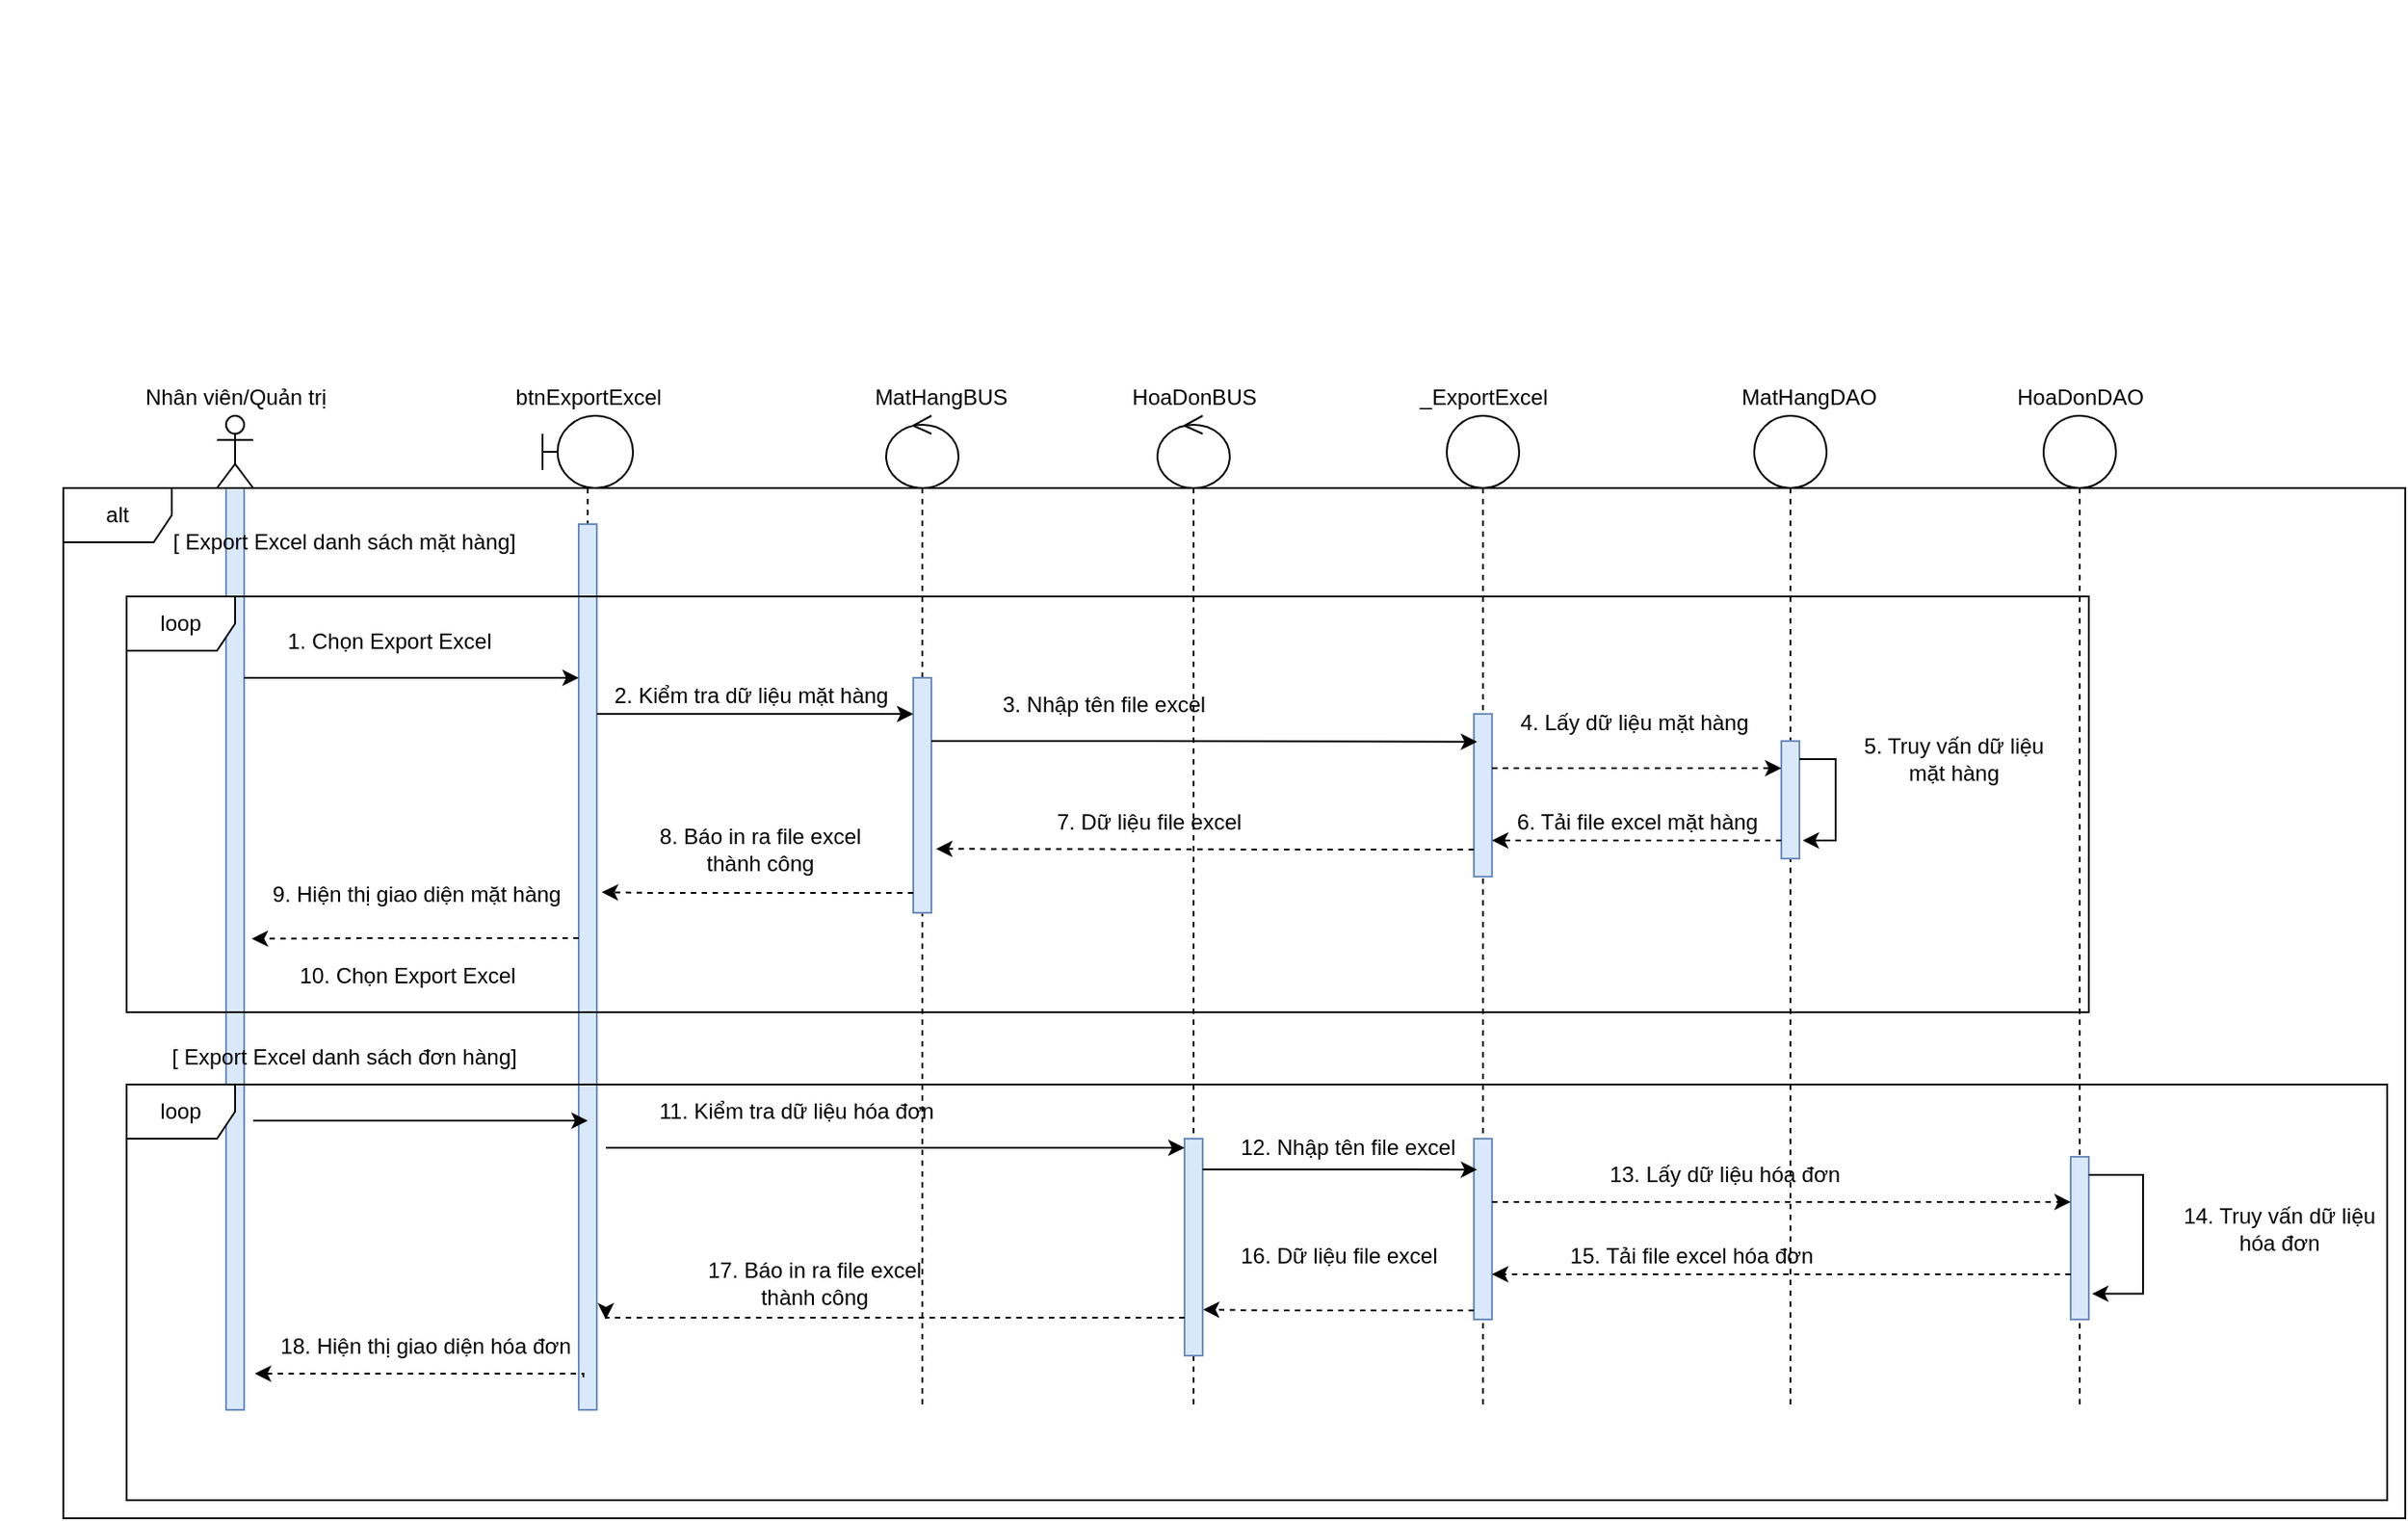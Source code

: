<mxfile version="20.3.0" type="device"><diagram id="u0hKsZXPfIuquh2E1AJ1" name="Page-1"><mxGraphModel dx="1483" dy="926" grid="1" gridSize="10" guides="1" tooltips="1" connect="1" arrows="1" fold="1" page="1" pageScale="1" pageWidth="850" pageHeight="1100" math="0" shadow="0"><root><mxCell id="0"/><mxCell id="1" parent="0"/><mxCell id="pRtw61TDTWOGneY2pAEU-13" value="" style="shape=umlLifeline;participant=umlActor;perimeter=lifelinePerimeter;whiteSpace=wrap;html=1;container=1;collapsible=0;recursiveResize=0;verticalAlign=top;spacingTop=36;outlineConnect=0;" parent="1" vertex="1"><mxGeometry x="130" y="280" width="20" height="550" as="geometry"/></mxCell><mxCell id="pRtw61TDTWOGneY2pAEU-28" value="" style="html=1;points=[];perimeter=orthogonalPerimeter;fillColor=#dae8fc;strokeColor=#6c8ebf;" parent="pRtw61TDTWOGneY2pAEU-13" vertex="1"><mxGeometry x="5" y="40" width="10" height="510" as="geometry"/></mxCell><mxCell id="pRtw61TDTWOGneY2pAEU-19" value="Nhân viên/Quản trị" style="text;html=1;align=center;verticalAlign=middle;resizable=0;points=[];autosize=1;strokeColor=none;fillColor=none;" parent="1" vertex="1"><mxGeometry x="80" y="260" width="120" height="20" as="geometry"/></mxCell><mxCell id="pRtw61TDTWOGneY2pAEU-20" value="" style="shape=umlLifeline;participant=umlBoundary;perimeter=lifelinePerimeter;whiteSpace=wrap;html=1;container=1;collapsible=0;recursiveResize=0;verticalAlign=top;spacingTop=36;outlineConnect=0;size=40;" parent="1" vertex="1"><mxGeometry x="310" y="280" width="50" height="550" as="geometry"/></mxCell><mxCell id="FEIB-Ynbw5rUqXfQBFfS-6" value="" style="html=1;points=[];perimeter=orthogonalPerimeter;fillColor=#dae8fc;strokeColor=#6c8ebf;" parent="pRtw61TDTWOGneY2pAEU-20" vertex="1"><mxGeometry x="20" y="60" width="10" height="490" as="geometry"/></mxCell><mxCell id="pRtw61TDTWOGneY2pAEU-23" value="btnExportExcel" style="text;html=1;align=center;verticalAlign=middle;resizable=0;points=[];autosize=1;strokeColor=none;fillColor=none;" parent="1" vertex="1"><mxGeometry x="285" y="255" width="100" height="30" as="geometry"/></mxCell><mxCell id="pRtw61TDTWOGneY2pAEU-40" value="" style="shape=umlLifeline;participant=umlEntity;perimeter=lifelinePerimeter;whiteSpace=wrap;html=1;container=1;collapsible=0;recursiveResize=0;verticalAlign=top;spacingTop=36;outlineConnect=0;" parent="1" vertex="1"><mxGeometry x="810" y="280" width="40" height="550" as="geometry"/></mxCell><mxCell id="Zr4ljHE_xSB9YkY6ywj5-28" value="" style="html=1;points=[];perimeter=orthogonalPerimeter;fillColor=#dae8fc;strokeColor=#6c8ebf;" vertex="1" parent="pRtw61TDTWOGneY2pAEU-40"><mxGeometry x="15" y="165" width="10" height="90" as="geometry"/></mxCell><mxCell id="Zr4ljHE_xSB9YkY6ywj5-48" value="" style="html=1;points=[];perimeter=orthogonalPerimeter;fillColor=#dae8fc;strokeColor=#6c8ebf;" vertex="1" parent="pRtw61TDTWOGneY2pAEU-40"><mxGeometry x="15" y="400" width="10" height="100" as="geometry"/></mxCell><mxCell id="pRtw61TDTWOGneY2pAEU-41" value="_ExportExcel" style="text;html=1;align=center;verticalAlign=middle;resizable=0;points=[];autosize=1;strokeColor=none;fillColor=none;" parent="1" vertex="1"><mxGeometry x="785" y="260" width="90" height="20" as="geometry"/></mxCell><mxCell id="FEIB-Ynbw5rUqXfQBFfS-7" value="" style="edgeStyle=orthogonalEdgeStyle;rounded=0;orthogonalLoop=1;jettySize=auto;html=1;" parent="1" edge="1"><mxGeometry relative="1" as="geometry"><Array as="points"><mxPoint x="230" y="425"/><mxPoint x="230" y="425"/></Array><mxPoint x="145" y="425" as="sourcePoint"/><mxPoint x="330" y="425" as="targetPoint"/></mxGeometry></mxCell><mxCell id="FEIB-Ynbw5rUqXfQBFfS-25" value="&lt;span style=&quot;color: rgba(0, 0, 0, 0); font-family: monospace; font-size: 0px; font-style: normal; font-variant-ligatures: normal; font-variant-caps: normal; font-weight: 400; letter-spacing: normal; orphans: 2; text-align: start; text-indent: 0px; text-transform: none; widows: 2; word-spacing: 0px; -webkit-text-stroke-width: 0px; background-color: rgb(248, 249, 250); text-decoration-thickness: initial; text-decoration-style: initial; text-decoration-color: initial; float: none; display: inline !important;&quot;&gt;&amp;nbsp;&lt;/span&gt;" style="text;whiteSpace=wrap;html=1;" parent="1" vertex="1"><mxGeometry x="10" y="50" width="30" height="40" as="geometry"/></mxCell><mxCell id="Zr4ljHE_xSB9YkY6ywj5-1" value="" style="shape=umlLifeline;participant=umlEntity;perimeter=lifelinePerimeter;whiteSpace=wrap;html=1;container=1;collapsible=0;recursiveResize=0;verticalAlign=top;spacingTop=36;outlineConnect=0;" vertex="1" parent="1"><mxGeometry x="980" y="280" width="40" height="550" as="geometry"/></mxCell><mxCell id="Zr4ljHE_xSB9YkY6ywj5-23" value="" style="html=1;points=[];perimeter=orthogonalPerimeter;fillColor=#dae8fc;strokeColor=#6c8ebf;" vertex="1" parent="Zr4ljHE_xSB9YkY6ywj5-1"><mxGeometry x="15" y="180" width="10" height="65" as="geometry"/></mxCell><mxCell id="Zr4ljHE_xSB9YkY6ywj5-26" style="edgeStyle=orthogonalEdgeStyle;rounded=0;orthogonalLoop=1;jettySize=auto;html=1;entryX=1.18;entryY=0.842;entryDx=0;entryDy=0;entryPerimeter=0;" edge="1" parent="Zr4ljHE_xSB9YkY6ywj5-1" source="Zr4ljHE_xSB9YkY6ywj5-23" target="Zr4ljHE_xSB9YkY6ywj5-23"><mxGeometry relative="1" as="geometry"><Array as="points"><mxPoint x="45" y="190"/><mxPoint x="45" y="235"/><mxPoint x="27" y="235"/></Array></mxGeometry></mxCell><mxCell id="Zr4ljHE_xSB9YkY6ywj5-4" value="HoaDonDAO" style="text;html=1;align=center;verticalAlign=middle;resizable=0;points=[];autosize=1;strokeColor=none;fillColor=none;" vertex="1" parent="1"><mxGeometry x="1115" y="255" width="90" height="30" as="geometry"/></mxCell><mxCell id="Zr4ljHE_xSB9YkY6ywj5-5" value="" style="shape=umlLifeline;participant=umlEntity;perimeter=lifelinePerimeter;whiteSpace=wrap;html=1;container=1;collapsible=0;recursiveResize=0;verticalAlign=top;spacingTop=36;outlineConnect=0;" vertex="1" parent="1"><mxGeometry x="1140" y="280" width="40" height="550" as="geometry"/></mxCell><mxCell id="Zr4ljHE_xSB9YkY6ywj5-50" value="" style="html=1;points=[];perimeter=orthogonalPerimeter;fillColor=#dae8fc;strokeColor=#6c8ebf;" vertex="1" parent="Zr4ljHE_xSB9YkY6ywj5-5"><mxGeometry x="15" y="410" width="10" height="90" as="geometry"/></mxCell><mxCell id="Zr4ljHE_xSB9YkY6ywj5-51" style="edgeStyle=orthogonalEdgeStyle;rounded=0;orthogonalLoop=1;jettySize=auto;html=1;entryX=1.18;entryY=0.842;entryDx=0;entryDy=0;entryPerimeter=0;" edge="1" parent="Zr4ljHE_xSB9YkY6ywj5-5" source="Zr4ljHE_xSB9YkY6ywj5-50" target="Zr4ljHE_xSB9YkY6ywj5-50"><mxGeometry relative="1" as="geometry"><Array as="points"><mxPoint x="55" y="420"/><mxPoint x="55" y="486"/></Array></mxGeometry></mxCell><mxCell id="Zr4ljHE_xSB9YkY6ywj5-6" value="MatHangDAO" style="text;html=1;align=center;verticalAlign=middle;resizable=0;points=[];autosize=1;strokeColor=none;fillColor=none;" vertex="1" parent="1"><mxGeometry x="960" y="255" width="100" height="30" as="geometry"/></mxCell><mxCell id="Zr4ljHE_xSB9YkY6ywj5-7" value="" style="shape=umlLifeline;participant=umlControl;perimeter=lifelinePerimeter;whiteSpace=wrap;html=1;container=1;collapsible=0;recursiveResize=0;verticalAlign=top;spacingTop=36;outlineConnect=0;" vertex="1" parent="1"><mxGeometry x="500" y="280" width="40" height="550" as="geometry"/></mxCell><mxCell id="Zr4ljHE_xSB9YkY6ywj5-20" value="" style="html=1;points=[];perimeter=orthogonalPerimeter;fillColor=#dae8fc;strokeColor=#6c8ebf;" vertex="1" parent="Zr4ljHE_xSB9YkY6ywj5-7"><mxGeometry x="15" y="145" width="10" height="130" as="geometry"/></mxCell><mxCell id="Zr4ljHE_xSB9YkY6ywj5-9" value="" style="shape=umlLifeline;participant=umlControl;perimeter=lifelinePerimeter;whiteSpace=wrap;html=1;container=1;collapsible=0;recursiveResize=0;verticalAlign=top;spacingTop=36;outlineConnect=0;" vertex="1" parent="1"><mxGeometry x="650" y="280" width="40" height="550" as="geometry"/></mxCell><mxCell id="Zr4ljHE_xSB9YkY6ywj5-38" value="3. Nhập tên file excel" style="text;html=1;align=center;verticalAlign=middle;resizable=0;points=[];autosize=1;strokeColor=none;fillColor=none;" vertex="1" parent="Zr4ljHE_xSB9YkY6ywj5-9"><mxGeometry x="-100" y="145" width="140" height="30" as="geometry"/></mxCell><mxCell id="Zr4ljHE_xSB9YkY6ywj5-52" value="" style="html=1;points=[];perimeter=orthogonalPerimeter;fillColor=#dae8fc;strokeColor=#6c8ebf;" vertex="1" parent="Zr4ljHE_xSB9YkY6ywj5-9"><mxGeometry x="15" y="400" width="10" height="120" as="geometry"/></mxCell><mxCell id="Zr4ljHE_xSB9YkY6ywj5-13" value="MatHangBUS" style="text;html=1;align=center;verticalAlign=middle;resizable=0;points=[];autosize=1;strokeColor=none;fillColor=none;" vertex="1" parent="1"><mxGeometry x="480" y="255" width="100" height="30" as="geometry"/></mxCell><mxCell id="Zr4ljHE_xSB9YkY6ywj5-15" value="HoaDonBUS" style="text;html=1;align=center;verticalAlign=middle;resizable=0;points=[];autosize=1;strokeColor=none;fillColor=none;" vertex="1" parent="1"><mxGeometry x="625" y="255" width="90" height="30" as="geometry"/></mxCell><mxCell id="Zr4ljHE_xSB9YkY6ywj5-19" value="1. Chọn Export Excel" style="text;html=1;align=center;verticalAlign=middle;resizable=0;points=[];autosize=1;strokeColor=none;fillColor=none;" vertex="1" parent="1"><mxGeometry x="155" y="390" width="140" height="30" as="geometry"/></mxCell><mxCell id="Zr4ljHE_xSB9YkY6ywj5-21" value="" style="edgeStyle=orthogonalEdgeStyle;rounded=0;orthogonalLoop=1;jettySize=auto;html=1;" edge="1" parent="1" target="Zr4ljHE_xSB9YkY6ywj5-20"><mxGeometry relative="1" as="geometry"><mxPoint x="340" y="445" as="sourcePoint"/><Array as="points"><mxPoint x="470" y="445"/><mxPoint x="470" y="445"/></Array></mxGeometry></mxCell><mxCell id="Zr4ljHE_xSB9YkY6ywj5-22" value="2. Kiểm tra dữ liệu mặt hàng" style="text;html=1;align=center;verticalAlign=middle;resizable=0;points=[];autosize=1;strokeColor=none;fillColor=none;" vertex="1" parent="1"><mxGeometry x="340" y="420" width="170" height="30" as="geometry"/></mxCell><mxCell id="Zr4ljHE_xSB9YkY6ywj5-24" value="" style="edgeStyle=orthogonalEdgeStyle;rounded=0;orthogonalLoop=1;jettySize=auto;html=1;entryX=0.18;entryY=0.171;entryDx=0;entryDy=0;entryPerimeter=0;" edge="1" parent="1" source="Zr4ljHE_xSB9YkY6ywj5-20" target="Zr4ljHE_xSB9YkY6ywj5-28"><mxGeometry relative="1" as="geometry"><mxPoint x="820" y="460" as="targetPoint"/><Array as="points"><mxPoint x="640" y="460"/><mxPoint x="640" y="460"/></Array></mxGeometry></mxCell><mxCell id="Zr4ljHE_xSB9YkY6ywj5-25" value="4. Lấy dữ liệu mặt hàng&amp;nbsp;" style="text;html=1;align=center;verticalAlign=middle;resizable=0;points=[];autosize=1;strokeColor=none;fillColor=none;" vertex="1" parent="1"><mxGeometry x="840" y="435" width="150" height="30" as="geometry"/></mxCell><mxCell id="Zr4ljHE_xSB9YkY6ywj5-27" value="5. Truy vấn dữ liệu &lt;br&gt;mặt hàng" style="text;html=1;align=center;verticalAlign=middle;resizable=0;points=[];autosize=1;strokeColor=none;fillColor=none;" vertex="1" parent="1"><mxGeometry x="1030" y="450" width="120" height="40" as="geometry"/></mxCell><mxCell id="Zr4ljHE_xSB9YkY6ywj5-29" value="" style="edgeStyle=orthogonalEdgeStyle;rounded=0;orthogonalLoop=1;jettySize=auto;html=1;dashed=1;" edge="1" parent="1" source="Zr4ljHE_xSB9YkY6ywj5-23" target="Zr4ljHE_xSB9YkY6ywj5-28"><mxGeometry relative="1" as="geometry"><Array as="points"><mxPoint x="930" y="515"/><mxPoint x="930" y="515"/></Array></mxGeometry></mxCell><mxCell id="Zr4ljHE_xSB9YkY6ywj5-33" value="" style="edgeStyle=orthogonalEdgeStyle;rounded=0;orthogonalLoop=1;jettySize=auto;html=1;dashed=1;entryX=1.26;entryY=0.728;entryDx=0;entryDy=0;entryPerimeter=0;" edge="1" parent="1" source="Zr4ljHE_xSB9YkY6ywj5-28" target="Zr4ljHE_xSB9YkY6ywj5-20"><mxGeometry relative="1" as="geometry"><mxPoint x="570" y="545" as="targetPoint"/><Array as="points"><mxPoint x="730" y="520"/><mxPoint x="730" y="520"/></Array></mxGeometry></mxCell><mxCell id="Zr4ljHE_xSB9YkY6ywj5-35" value="8. Báo in ra file excel &lt;br&gt;thành công" style="text;html=1;align=center;verticalAlign=middle;resizable=0;points=[];autosize=1;strokeColor=none;fillColor=none;" vertex="1" parent="1"><mxGeometry x="365" y="500" width="130" height="40" as="geometry"/></mxCell><mxCell id="Zr4ljHE_xSB9YkY6ywj5-37" style="edgeStyle=orthogonalEdgeStyle;rounded=0;orthogonalLoop=1;jettySize=auto;html=1;dashed=1;" edge="1" parent="1" source="Zr4ljHE_xSB9YkY6ywj5-28" target="Zr4ljHE_xSB9YkY6ywj5-23"><mxGeometry relative="1" as="geometry"><mxPoint x="990" y="465" as="targetPoint"/><Array as="points"><mxPoint x="950" y="475"/><mxPoint x="950" y="475"/></Array></mxGeometry></mxCell><mxCell id="Zr4ljHE_xSB9YkY6ywj5-40" value="6. Tải file excel mặt hàng" style="text;html=1;align=center;verticalAlign=middle;resizable=0;points=[];autosize=1;strokeColor=none;fillColor=none;" vertex="1" parent="1"><mxGeometry x="835" y="490" width="160" height="30" as="geometry"/></mxCell><mxCell id="Zr4ljHE_xSB9YkY6ywj5-41" style="edgeStyle=orthogonalEdgeStyle;rounded=0;orthogonalLoop=1;jettySize=auto;html=1;dashed=1;entryX=1.28;entryY=0.385;entryDx=0;entryDy=0;entryPerimeter=0;" edge="1" parent="1" source="Zr4ljHE_xSB9YkY6ywj5-20"><mxGeometry relative="1" as="geometry"><mxPoint x="342.8" y="543.6" as="targetPoint"/><Array as="points"><mxPoint x="370" y="544"/><mxPoint x="370" y="544"/></Array></mxGeometry></mxCell><mxCell id="Zr4ljHE_xSB9YkY6ywj5-44" value="7. Dữ liệu file excel" style="text;html=1;align=center;verticalAlign=middle;resizable=0;points=[];autosize=1;strokeColor=none;fillColor=none;" vertex="1" parent="1"><mxGeometry x="580" y="490" width="130" height="30" as="geometry"/></mxCell><mxCell id="Zr4ljHE_xSB9YkY6ywj5-45" style="edgeStyle=orthogonalEdgeStyle;rounded=0;orthogonalLoop=1;jettySize=auto;html=1;entryX=1.42;entryY=0.419;entryDx=0;entryDy=0;entryPerimeter=0;dashed=1;" edge="1" parent="1"><mxGeometry relative="1" as="geometry"><mxPoint x="330" y="569" as="sourcePoint"/><mxPoint x="149.2" y="569.36" as="targetPoint"/><Array as="points"><mxPoint x="220" y="569"/><mxPoint x="220" y="569"/></Array></mxGeometry></mxCell><mxCell id="Zr4ljHE_xSB9YkY6ywj5-46" value="9. Hiện thị giao diện mặt hàng" style="text;html=1;align=center;verticalAlign=middle;resizable=0;points=[];autosize=1;strokeColor=none;fillColor=none;" vertex="1" parent="1"><mxGeometry x="150" y="530" width="180" height="30" as="geometry"/></mxCell><mxCell id="Zr4ljHE_xSB9YkY6ywj5-53" value="12. Nhập tên file excel" style="text;html=1;align=center;verticalAlign=middle;resizable=0;points=[];autosize=1;strokeColor=none;fillColor=none;" vertex="1" parent="1"><mxGeometry x="685" y="670" width="140" height="30" as="geometry"/></mxCell><mxCell id="Zr4ljHE_xSB9YkY6ywj5-55" value="" style="edgeStyle=orthogonalEdgeStyle;rounded=0;orthogonalLoop=1;jettySize=auto;html=1;" edge="1" parent="1" target="Zr4ljHE_xSB9YkY6ywj5-52"><mxGeometry relative="1" as="geometry"><Array as="points"><mxPoint x="500" y="685"/><mxPoint x="500" y="685"/></Array><mxPoint x="345" y="685" as="sourcePoint"/></mxGeometry></mxCell><mxCell id="Zr4ljHE_xSB9YkY6ywj5-56" value="11. Kiểm tra dữ liệu hóa đơn" style="text;html=1;align=center;verticalAlign=middle;resizable=0;points=[];autosize=1;strokeColor=none;fillColor=none;" vertex="1" parent="1"><mxGeometry x="360" y="650" width="180" height="30" as="geometry"/></mxCell><mxCell id="Zr4ljHE_xSB9YkY6ywj5-57" value="" style="edgeStyle=orthogonalEdgeStyle;rounded=0;orthogonalLoop=1;jettySize=auto;html=1;entryX=0.18;entryY=0.171;entryDx=0;entryDy=0;entryPerimeter=0;" edge="1" parent="1" source="Zr4ljHE_xSB9YkY6ywj5-52" target="Zr4ljHE_xSB9YkY6ywj5-48"><mxGeometry relative="1" as="geometry"><mxPoint x="850" y="700" as="targetPoint"/><Array as="points"><mxPoint x="790" y="697"/><mxPoint x="790" y="697"/></Array></mxGeometry></mxCell><mxCell id="Zr4ljHE_xSB9YkY6ywj5-58" value="13. Lấy dữ liệu hóa đơn&amp;nbsp;" style="text;html=1;align=center;verticalAlign=middle;resizable=0;points=[];autosize=1;strokeColor=none;fillColor=none;" vertex="1" parent="1"><mxGeometry x="890" y="685" width="150" height="30" as="geometry"/></mxCell><mxCell id="Zr4ljHE_xSB9YkY6ywj5-59" value="" style="edgeStyle=orthogonalEdgeStyle;rounded=0;orthogonalLoop=1;jettySize=auto;html=1;dashed=1;" edge="1" parent="1" source="Zr4ljHE_xSB9YkY6ywj5-50" target="Zr4ljHE_xSB9YkY6ywj5-48"><mxGeometry relative="1" as="geometry"><Array as="points"><mxPoint x="960" y="755"/><mxPoint x="960" y="755"/></Array></mxGeometry></mxCell><mxCell id="Zr4ljHE_xSB9YkY6ywj5-60" value="" style="edgeStyle=orthogonalEdgeStyle;rounded=0;orthogonalLoop=1;jettySize=auto;html=1;dashed=1;entryX=1.02;entryY=0.788;entryDx=0;entryDy=0;entryPerimeter=0;" edge="1" parent="1" source="Zr4ljHE_xSB9YkY6ywj5-48" target="Zr4ljHE_xSB9YkY6ywj5-52"><mxGeometry relative="1" as="geometry"><Array as="points"><mxPoint x="710" y="775"/><mxPoint x="710" y="775"/></Array></mxGeometry></mxCell><mxCell id="Zr4ljHE_xSB9YkY6ywj5-61" value="17. Báo in ra file excel &lt;br&gt;thành công" style="text;html=1;align=center;verticalAlign=middle;resizable=0;points=[];autosize=1;strokeColor=none;fillColor=none;" vertex="1" parent="1"><mxGeometry x="390" y="740" width="140" height="40" as="geometry"/></mxCell><mxCell id="Zr4ljHE_xSB9YkY6ywj5-62" style="edgeStyle=orthogonalEdgeStyle;rounded=0;orthogonalLoop=1;jettySize=auto;html=1;dashed=1;" edge="1" parent="1" source="Zr4ljHE_xSB9YkY6ywj5-48" target="Zr4ljHE_xSB9YkY6ywj5-50"><mxGeometry relative="1" as="geometry"><mxPoint x="1020" y="705" as="targetPoint"/><Array as="points"><mxPoint x="980" y="715"/><mxPoint x="980" y="715"/></Array></mxGeometry></mxCell><mxCell id="Zr4ljHE_xSB9YkY6ywj5-63" value="15. Tải file excel hóa đơn" style="text;html=1;align=center;verticalAlign=middle;resizable=0;points=[];autosize=1;strokeColor=none;fillColor=none;" vertex="1" parent="1"><mxGeometry x="865" y="730" width="160" height="30" as="geometry"/></mxCell><mxCell id="Zr4ljHE_xSB9YkY6ywj5-64" style="edgeStyle=orthogonalEdgeStyle;rounded=0;orthogonalLoop=1;jettySize=auto;html=1;dashed=1;" edge="1" parent="1" source="Zr4ljHE_xSB9YkY6ywj5-52"><mxGeometry relative="1" as="geometry"><mxPoint x="345" y="780" as="targetPoint"/><Array as="points"><mxPoint x="510" y="779"/><mxPoint x="510" y="779"/></Array></mxGeometry></mxCell><mxCell id="Zr4ljHE_xSB9YkY6ywj5-65" value="16. Dữ liệu file excel" style="text;html=1;align=center;verticalAlign=middle;resizable=0;points=[];autosize=1;strokeColor=none;fillColor=none;" vertex="1" parent="1"><mxGeometry x="685" y="730" width="130" height="30" as="geometry"/></mxCell><mxCell id="Zr4ljHE_xSB9YkY6ywj5-66" style="edgeStyle=orthogonalEdgeStyle;rounded=0;orthogonalLoop=1;jettySize=auto;html=1;entryX=1.18;entryY=0.847;entryDx=0;entryDy=0;entryPerimeter=0;dashed=1;exitX=-0.24;exitY=0.957;exitDx=0;exitDy=0;exitPerimeter=0;" edge="1" parent="1"><mxGeometry relative="1" as="geometry"><mxPoint x="150.9" y="810.0" as="targetPoint"/><Array as="points"><mxPoint x="333" y="810"/></Array><mxPoint x="332.6" y="811.94" as="sourcePoint"/></mxGeometry></mxCell><mxCell id="Zr4ljHE_xSB9YkY6ywj5-67" value="18. Hiện thị giao diện hóa đơn" style="text;html=1;align=center;verticalAlign=middle;resizable=0;points=[];autosize=1;strokeColor=none;fillColor=none;" vertex="1" parent="1"><mxGeometry x="155" y="780" width="180" height="30" as="geometry"/></mxCell><mxCell id="Zr4ljHE_xSB9YkY6ywj5-68" value="14. Truy vấn dữ liệu &lt;br&gt;hóa đơn" style="text;html=1;align=center;verticalAlign=middle;resizable=0;points=[];autosize=1;strokeColor=none;fillColor=none;" vertex="1" parent="1"><mxGeometry x="1205" y="710" width="130" height="40" as="geometry"/></mxCell><mxCell id="Zr4ljHE_xSB9YkY6ywj5-69" value="" style="edgeStyle=orthogonalEdgeStyle;rounded=0;orthogonalLoop=1;jettySize=auto;html=1;" edge="1" parent="1"><mxGeometry relative="1" as="geometry"><Array as="points"><mxPoint x="235" y="670"/><mxPoint x="235" y="670"/></Array><mxPoint x="150" y="670" as="sourcePoint"/><mxPoint x="335" y="670" as="targetPoint"/></mxGeometry></mxCell><mxCell id="Zr4ljHE_xSB9YkY6ywj5-70" value="10. Chọn Export Excel" style="text;html=1;align=center;verticalAlign=middle;resizable=0;points=[];autosize=1;strokeColor=none;fillColor=none;" vertex="1" parent="1"><mxGeometry x="165" y="575" width="140" height="30" as="geometry"/></mxCell><mxCell id="Zr4ljHE_xSB9YkY6ywj5-72" value="loop" style="shape=umlFrame;whiteSpace=wrap;html=1;" vertex="1" parent="1"><mxGeometry x="80" y="380" width="1085" height="230" as="geometry"/></mxCell><mxCell id="Zr4ljHE_xSB9YkY6ywj5-73" value="[ Export Excel danh sách mặt hàng]" style="text;html=1;align=center;verticalAlign=middle;resizable=0;points=[];autosize=1;strokeColor=none;fillColor=none;" vertex="1" parent="1"><mxGeometry x="95" y="335" width="210" height="30" as="geometry"/></mxCell><mxCell id="Zr4ljHE_xSB9YkY6ywj5-74" value="[ Export Excel danh sách đơn hàng]" style="text;html=1;align=center;verticalAlign=middle;resizable=0;points=[];autosize=1;strokeColor=none;fillColor=none;" vertex="1" parent="1"><mxGeometry x="95" y="620" width="210" height="30" as="geometry"/></mxCell><mxCell id="Zr4ljHE_xSB9YkY6ywj5-75" value="loop" style="shape=umlFrame;whiteSpace=wrap;html=1;" vertex="1" parent="1"><mxGeometry x="80" y="650" width="1250" height="230" as="geometry"/></mxCell><mxCell id="Zr4ljHE_xSB9YkY6ywj5-76" value="alt" style="shape=umlFrame;whiteSpace=wrap;html=1;" vertex="1" parent="1"><mxGeometry x="45" y="320" width="1295" height="570" as="geometry"/></mxCell></root></mxGraphModel></diagram></mxfile>